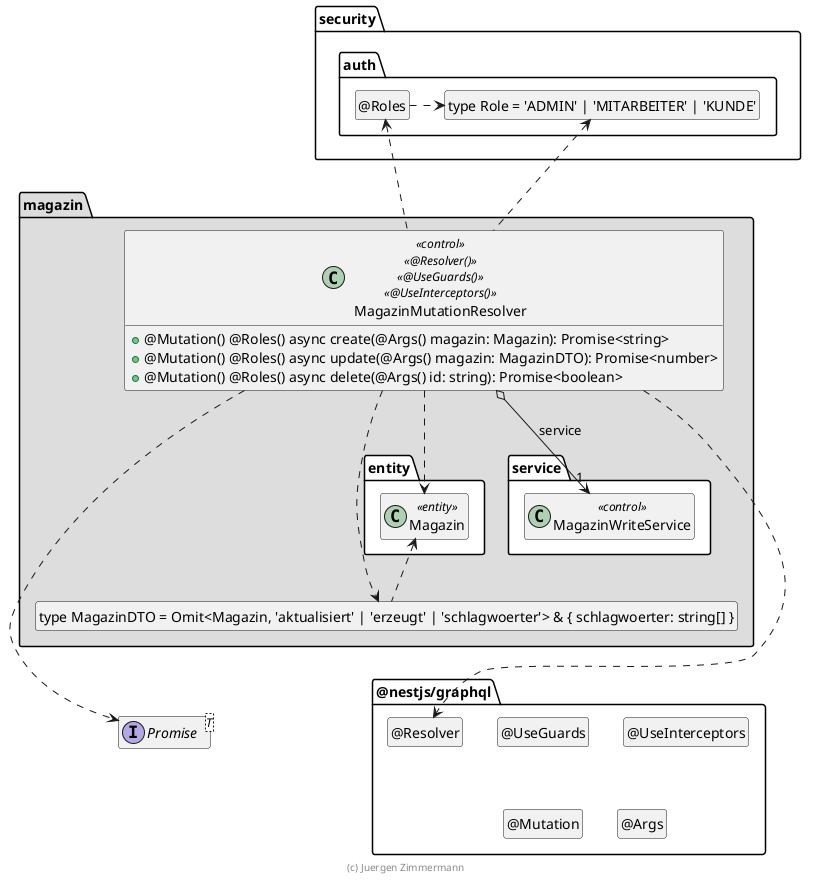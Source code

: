 ' Copyright (C) 2019 - present Juergen Zimmermann, Hochschule Karlsruhe
'
' This program is free software: you can redistribute it and/or modify
' it under the terms of the GNU General Public License as published by
' the Free Software Foundation, either version 3 of the License, or
' (at your option) any later version.
'
' This program is distributed in the hope that it will be useful,
' but WITHOUT ANY WARRANTY; without even the implied warranty of
' MERCHANTABILITY or FITNESS FOR A PARTICULAR PURPOSE.  See the
' GNU General Public License for more details.
'
' You should have received a copy of the GNU General Public License
' along with this program.  If not, see <https://www.gnu.org/licenses/>.

' Preview durch <Alt>d

@startuml Controller-Klasse

interface Promise<T>

package @nestjs/graphql {
  class "@Resolver" as Resolver
  hide Resolver circle

  class "@UseGuards" as UseGuards
  hide UseGuards circle

  class "@UseInterceptors" as UseInterceptors
  hide UseInterceptors circle

  class "@Mutation" as Mutation
  hide Mutation circle

  class "@Args" as Args
  hide Args circle
}

package security.auth {
  class "type Role = 'ADMIN' | 'MITARBEITER' | 'KUNDE'" as Role
  hide Role circle

  class "@Roles" as Roles
  hide Roles circle

  Roles .right.> Role
}

package magazin #DDDDDD {
  package entity #FFFFFF {
    class Magazin <<entity>>
  }

  package service #FFFFFF {
    class MagazinWriteService << control >>
  }

  class "type MagazinDTO = Omit<Magazin, 'aktualisiert' | 'erzeugt' | 'schlagwoerter'> & { schlagwoerter: string[] }" as MagazinDTO
  hide MagazinDTO circle

  class MagazinMutationResolver << control >> << @Resolver() >> << @UseGuards() >> << @UseInterceptors() >> {
    + @Mutation() @Roles() async create(@Args() magazin: Magazin): Promise<string>
    + @Mutation() @Roles() async update(@Args() magazin: MagazinDTO): Promise<number>
    + @Mutation() @Roles() async delete(@Args() id: string): Promise<boolean>
  }

  MagazinMutationResolver o-down-> "1" MagazinWriteService : service

  MagazinMutationResolver ..> Magazin
  MagazinMutationResolver ..> MagazinDTO
  MagazinDTO .up.> Magazin
  MagazinMutationResolver ..> Promise
  MagazinMutationResolver ..> Resolver

  MagazinMutationResolver .up.> Roles
  MagazinMutationResolver .up.> Role

  MagazinDTO .[hidden].> Promise
  MagazinDTO .[hidden].> Resolver
}

hide empty members

footer (c) Juergen Zimmermann

@enduml
